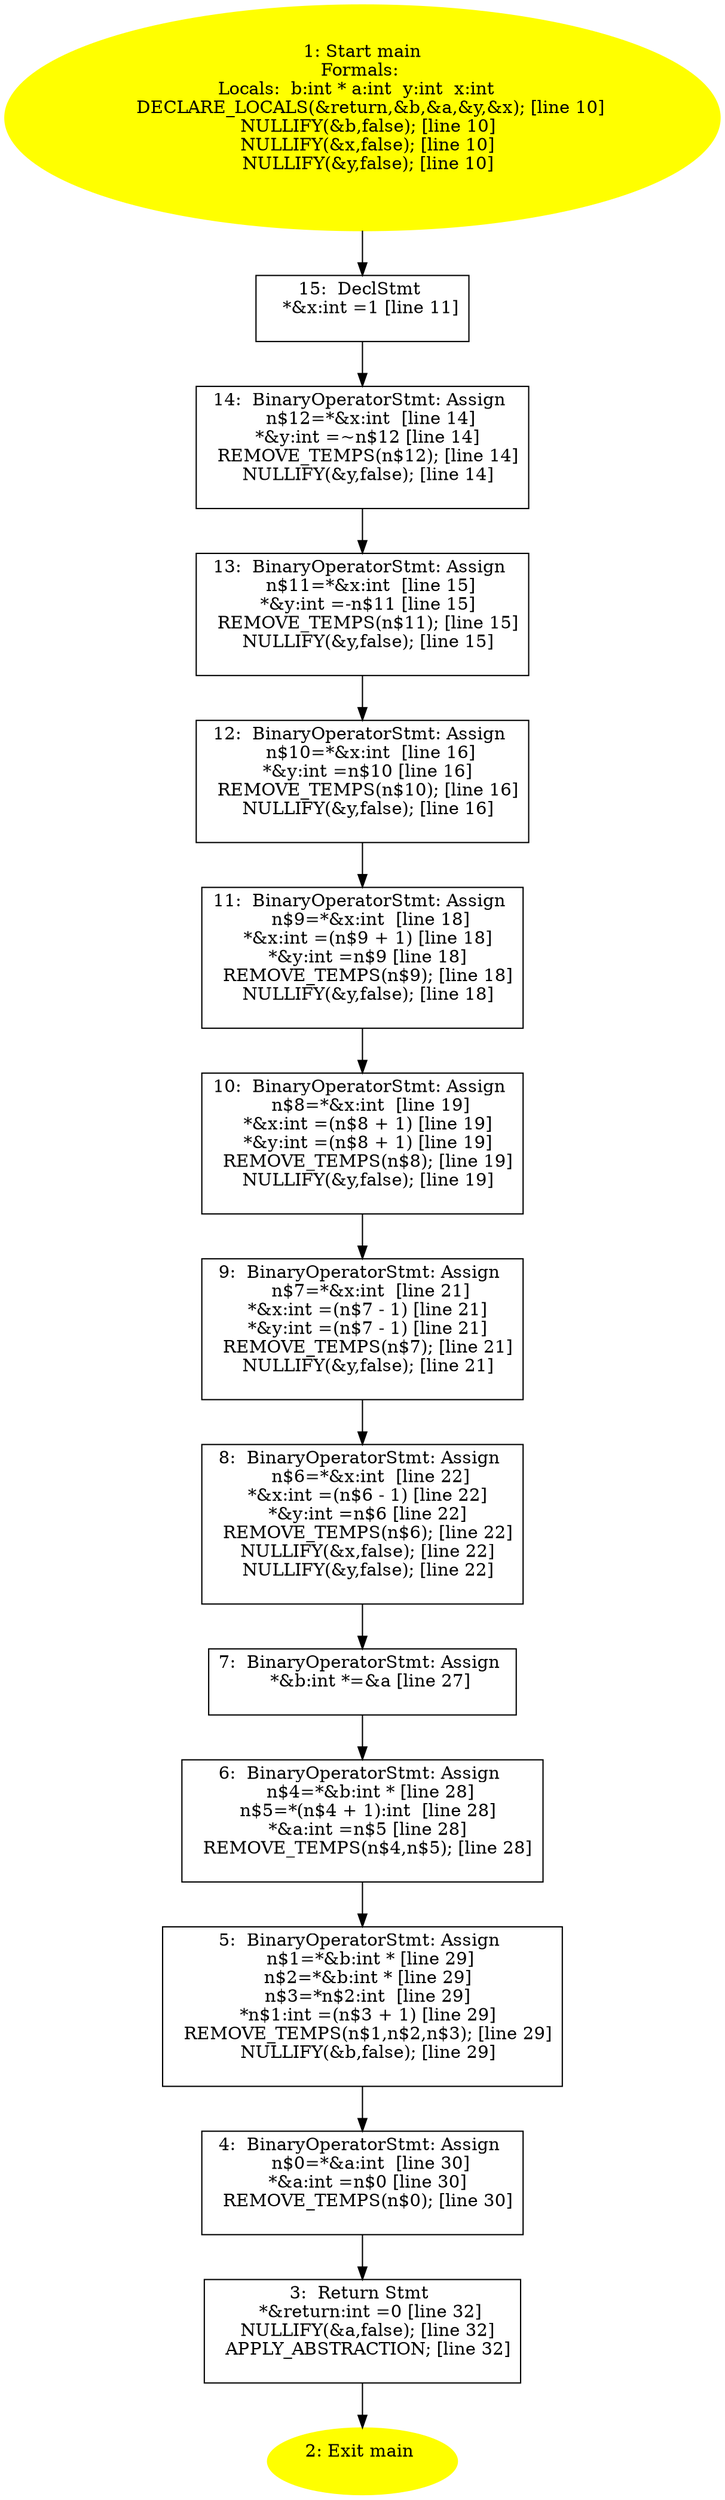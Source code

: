digraph iCFG {
15 [label="15:  DeclStmt \n   *&x:int =1 [line 11]\n " shape="box"]
	

	 15 -> 14 ;
14 [label="14:  BinaryOperatorStmt: Assign \n   n$12=*&x:int  [line 14]\n  *&y:int =~n$12 [line 14]\n  REMOVE_TEMPS(n$12); [line 14]\n  NULLIFY(&y,false); [line 14]\n " shape="box"]
	

	 14 -> 13 ;
13 [label="13:  BinaryOperatorStmt: Assign \n   n$11=*&x:int  [line 15]\n  *&y:int =-n$11 [line 15]\n  REMOVE_TEMPS(n$11); [line 15]\n  NULLIFY(&y,false); [line 15]\n " shape="box"]
	

	 13 -> 12 ;
12 [label="12:  BinaryOperatorStmt: Assign \n   n$10=*&x:int  [line 16]\n  *&y:int =n$10 [line 16]\n  REMOVE_TEMPS(n$10); [line 16]\n  NULLIFY(&y,false); [line 16]\n " shape="box"]
	

	 12 -> 11 ;
11 [label="11:  BinaryOperatorStmt: Assign \n   n$9=*&x:int  [line 18]\n  *&x:int =(n$9 + 1) [line 18]\n  *&y:int =n$9 [line 18]\n  REMOVE_TEMPS(n$9); [line 18]\n  NULLIFY(&y,false); [line 18]\n " shape="box"]
	

	 11 -> 10 ;
10 [label="10:  BinaryOperatorStmt: Assign \n   n$8=*&x:int  [line 19]\n  *&x:int =(n$8 + 1) [line 19]\n  *&y:int =(n$8 + 1) [line 19]\n  REMOVE_TEMPS(n$8); [line 19]\n  NULLIFY(&y,false); [line 19]\n " shape="box"]
	

	 10 -> 9 ;
9 [label="9:  BinaryOperatorStmt: Assign \n   n$7=*&x:int  [line 21]\n  *&x:int =(n$7 - 1) [line 21]\n  *&y:int =(n$7 - 1) [line 21]\n  REMOVE_TEMPS(n$7); [line 21]\n  NULLIFY(&y,false); [line 21]\n " shape="box"]
	

	 9 -> 8 ;
8 [label="8:  BinaryOperatorStmt: Assign \n   n$6=*&x:int  [line 22]\n  *&x:int =(n$6 - 1) [line 22]\n  *&y:int =n$6 [line 22]\n  REMOVE_TEMPS(n$6); [line 22]\n  NULLIFY(&x,false); [line 22]\n  NULLIFY(&y,false); [line 22]\n " shape="box"]
	

	 8 -> 7 ;
7 [label="7:  BinaryOperatorStmt: Assign \n   *&b:int *=&a [line 27]\n " shape="box"]
	

	 7 -> 6 ;
6 [label="6:  BinaryOperatorStmt: Assign \n   n$4=*&b:int * [line 28]\n  n$5=*(n$4 + 1):int  [line 28]\n  *&a:int =n$5 [line 28]\n  REMOVE_TEMPS(n$4,n$5); [line 28]\n " shape="box"]
	

	 6 -> 5 ;
5 [label="5:  BinaryOperatorStmt: Assign \n   n$1=*&b:int * [line 29]\n  n$2=*&b:int * [line 29]\n  n$3=*n$2:int  [line 29]\n  *n$1:int =(n$3 + 1) [line 29]\n  REMOVE_TEMPS(n$1,n$2,n$3); [line 29]\n  NULLIFY(&b,false); [line 29]\n " shape="box"]
	

	 5 -> 4 ;
4 [label="4:  BinaryOperatorStmt: Assign \n   n$0=*&a:int  [line 30]\n  *&a:int =n$0 [line 30]\n  REMOVE_TEMPS(n$0); [line 30]\n " shape="box"]
	

	 4 -> 3 ;
3 [label="3:  Return Stmt \n   *&return:int =0 [line 32]\n  NULLIFY(&a,false); [line 32]\n  APPLY_ABSTRACTION; [line 32]\n " shape="box"]
	

	 3 -> 2 ;
2 [label="2: Exit main \n  " color=yellow style=filled]
	

1 [label="1: Start main\nFormals: \nLocals:  b:int * a:int  y:int  x:int  \n   DECLARE_LOCALS(&return,&b,&a,&y,&x); [line 10]\n  NULLIFY(&b,false); [line 10]\n  NULLIFY(&x,false); [line 10]\n  NULLIFY(&y,false); [line 10]\n " color=yellow style=filled]
	

	 1 -> 15 ;
}
